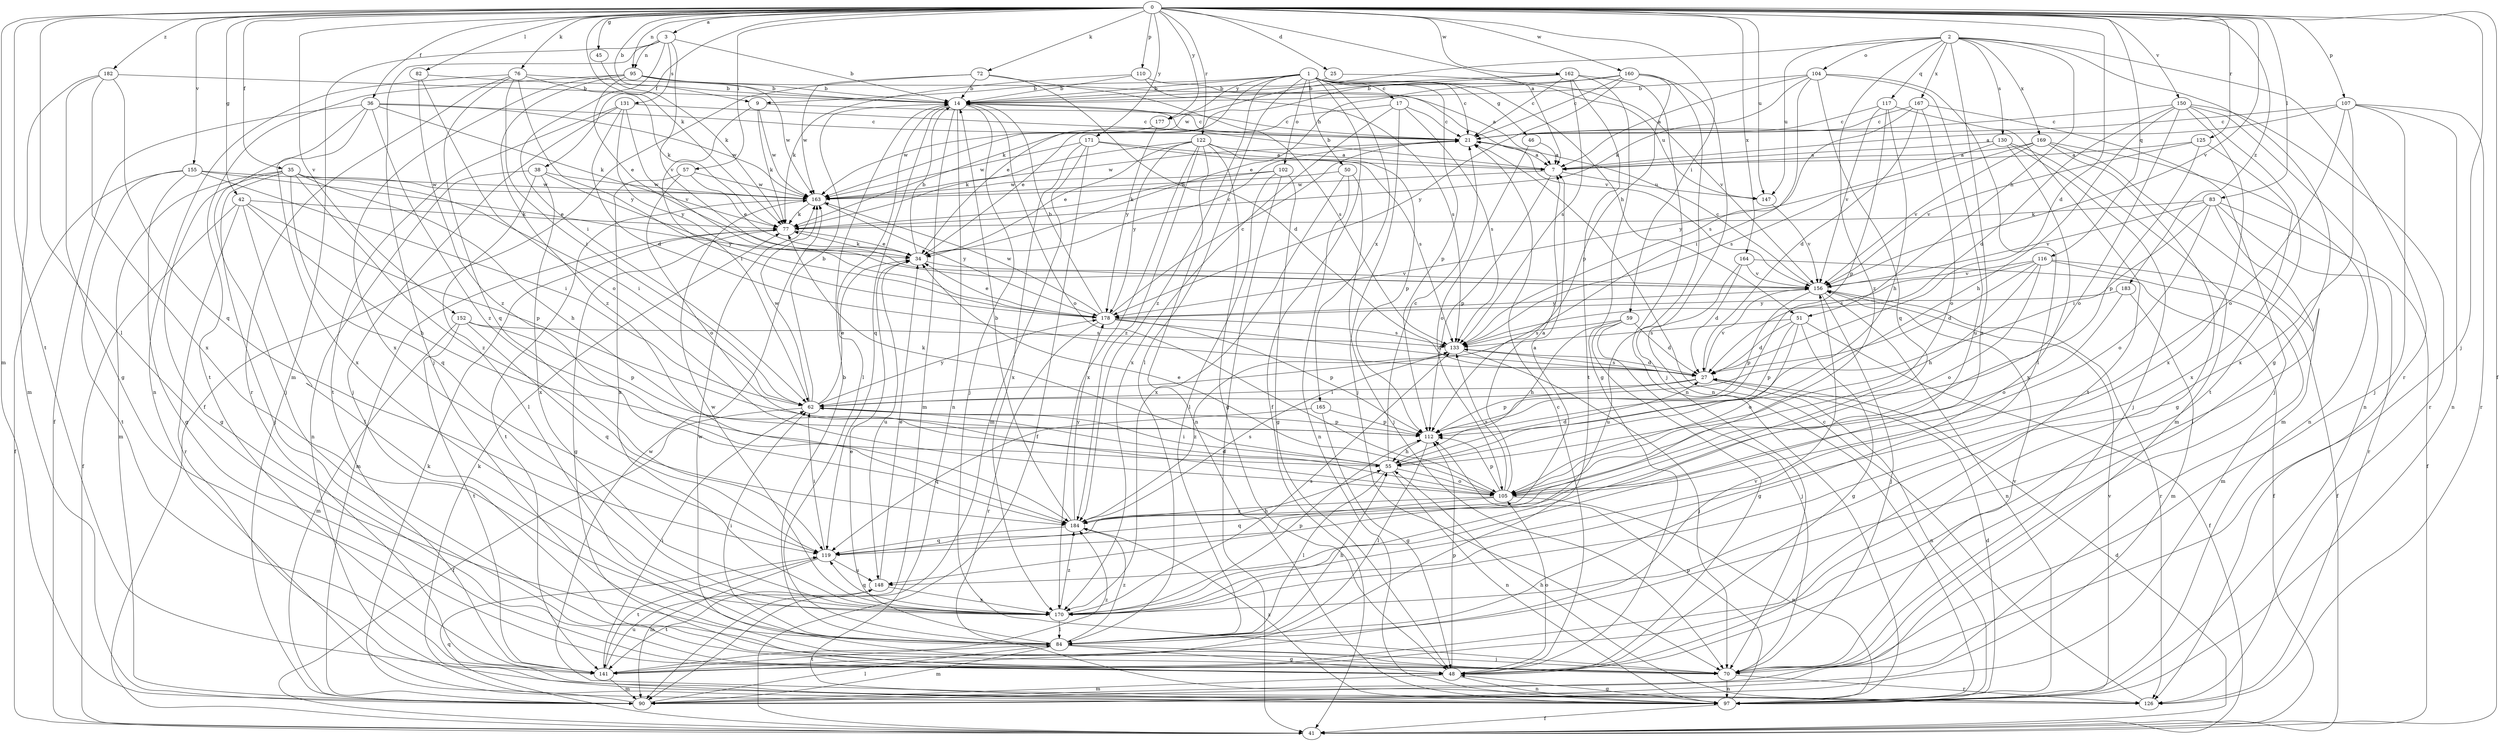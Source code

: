 strict digraph  {
0;
1;
2;
3;
7;
9;
14;
17;
21;
25;
27;
34;
35;
36;
38;
41;
42;
45;
46;
48;
50;
51;
55;
57;
59;
62;
70;
72;
76;
77;
82;
83;
84;
90;
95;
97;
102;
104;
105;
107;
110;
112;
116;
117;
119;
122;
125;
126;
130;
131;
133;
141;
147;
148;
150;
152;
155;
156;
160;
162;
163;
164;
165;
167;
169;
170;
171;
177;
178;
182;
183;
184;
0 -> 3  [label=a];
0 -> 7  [label=a];
0 -> 9  [label=b];
0 -> 25  [label=d];
0 -> 27  [label=d];
0 -> 35  [label=f];
0 -> 36  [label=f];
0 -> 38  [label=f];
0 -> 41  [label=f];
0 -> 42  [label=g];
0 -> 45  [label=g];
0 -> 57  [label=i];
0 -> 59  [label=i];
0 -> 70  [label=j];
0 -> 72  [label=k];
0 -> 76  [label=k];
0 -> 77  [label=k];
0 -> 82  [label=l];
0 -> 83  [label=l];
0 -> 84  [label=l];
0 -> 90  [label=m];
0 -> 95  [label=n];
0 -> 107  [label=p];
0 -> 110  [label=p];
0 -> 116  [label=q];
0 -> 122  [label=r];
0 -> 125  [label=r];
0 -> 141  [label=t];
0 -> 147  [label=u];
0 -> 150  [label=v];
0 -> 152  [label=v];
0 -> 155  [label=v];
0 -> 156  [label=v];
0 -> 160  [label=w];
0 -> 162  [label=w];
0 -> 164  [label=x];
0 -> 171  [label=y];
0 -> 177  [label=y];
0 -> 182  [label=z];
0 -> 183  [label=z];
1 -> 9  [label=b];
1 -> 14  [label=b];
1 -> 17  [label=c];
1 -> 21  [label=c];
1 -> 34  [label=e];
1 -> 41  [label=f];
1 -> 46  [label=g];
1 -> 50  [label=h];
1 -> 51  [label=h];
1 -> 84  [label=l];
1 -> 102  [label=o];
1 -> 112  [label=p];
1 -> 147  [label=u];
1 -> 165  [label=x];
1 -> 177  [label=y];
1 -> 184  [label=z];
2 -> 48  [label=g];
2 -> 51  [label=h];
2 -> 104  [label=o];
2 -> 117  [label=q];
2 -> 126  [label=r];
2 -> 130  [label=s];
2 -> 147  [label=u];
2 -> 163  [label=w];
2 -> 167  [label=x];
2 -> 169  [label=x];
2 -> 170  [label=x];
2 -> 184  [label=z];
3 -> 14  [label=b];
3 -> 62  [label=i];
3 -> 70  [label=j];
3 -> 90  [label=m];
3 -> 95  [label=n];
3 -> 131  [label=s];
3 -> 156  [label=v];
7 -> 14  [label=b];
7 -> 112  [label=p];
7 -> 147  [label=u];
7 -> 163  [label=w];
9 -> 21  [label=c];
9 -> 62  [label=i];
9 -> 77  [label=k];
9 -> 163  [label=w];
14 -> 21  [label=c];
14 -> 70  [label=j];
14 -> 84  [label=l];
14 -> 90  [label=m];
14 -> 97  [label=n];
14 -> 105  [label=o];
14 -> 119  [label=q];
17 -> 21  [label=c];
17 -> 34  [label=e];
17 -> 70  [label=j];
17 -> 133  [label=s];
17 -> 170  [label=x];
21 -> 7  [label=a];
21 -> 163  [label=w];
25 -> 14  [label=b];
25 -> 156  [label=v];
27 -> 62  [label=i];
27 -> 97  [label=n];
27 -> 112  [label=p];
27 -> 133  [label=s];
27 -> 156  [label=v];
34 -> 14  [label=b];
34 -> 21  [label=c];
34 -> 77  [label=k];
34 -> 148  [label=u];
34 -> 156  [label=v];
35 -> 48  [label=g];
35 -> 55  [label=h];
35 -> 62  [label=i];
35 -> 70  [label=j];
35 -> 90  [label=m];
35 -> 119  [label=q];
35 -> 163  [label=w];
35 -> 184  [label=z];
36 -> 21  [label=c];
36 -> 41  [label=f];
36 -> 70  [label=j];
36 -> 77  [label=k];
36 -> 163  [label=w];
36 -> 170  [label=x];
36 -> 184  [label=z];
38 -> 84  [label=l];
38 -> 97  [label=n];
38 -> 163  [label=w];
38 -> 170  [label=x];
38 -> 178  [label=y];
41 -> 27  [label=d];
41 -> 119  [label=q];
42 -> 41  [label=f];
42 -> 55  [label=h];
42 -> 77  [label=k];
42 -> 84  [label=l];
42 -> 112  [label=p];
42 -> 126  [label=r];
45 -> 77  [label=k];
46 -> 7  [label=a];
46 -> 105  [label=o];
48 -> 21  [label=c];
48 -> 90  [label=m];
48 -> 97  [label=n];
48 -> 105  [label=o];
48 -> 112  [label=p];
50 -> 70  [label=j];
50 -> 97  [label=n];
50 -> 163  [label=w];
50 -> 170  [label=x];
51 -> 27  [label=d];
51 -> 41  [label=f];
51 -> 48  [label=g];
51 -> 105  [label=o];
51 -> 112  [label=p];
51 -> 133  [label=s];
55 -> 21  [label=c];
55 -> 27  [label=d];
55 -> 62  [label=i];
55 -> 77  [label=k];
55 -> 84  [label=l];
55 -> 97  [label=n];
55 -> 105  [label=o];
57 -> 34  [label=e];
57 -> 105  [label=o];
57 -> 163  [label=w];
57 -> 170  [label=x];
59 -> 27  [label=d];
59 -> 48  [label=g];
59 -> 55  [label=h];
59 -> 70  [label=j];
59 -> 133  [label=s];
62 -> 14  [label=b];
62 -> 34  [label=e];
62 -> 41  [label=f];
62 -> 105  [label=o];
62 -> 112  [label=p];
62 -> 163  [label=w];
62 -> 178  [label=y];
70 -> 97  [label=n];
70 -> 126  [label=r];
70 -> 156  [label=v];
70 -> 163  [label=w];
72 -> 14  [label=b];
72 -> 27  [label=d];
72 -> 41  [label=f];
72 -> 133  [label=s];
72 -> 163  [label=w];
76 -> 14  [label=b];
76 -> 62  [label=i];
76 -> 77  [label=k];
76 -> 97  [label=n];
76 -> 119  [label=q];
76 -> 126  [label=r];
76 -> 178  [label=y];
77 -> 34  [label=e];
77 -> 48  [label=g];
77 -> 90  [label=m];
82 -> 14  [label=b];
82 -> 105  [label=o];
82 -> 184  [label=z];
83 -> 41  [label=f];
83 -> 62  [label=i];
83 -> 77  [label=k];
83 -> 84  [label=l];
83 -> 105  [label=o];
83 -> 126  [label=r];
83 -> 156  [label=v];
84 -> 14  [label=b];
84 -> 34  [label=e];
84 -> 48  [label=g];
84 -> 55  [label=h];
84 -> 62  [label=i];
84 -> 70  [label=j];
84 -> 90  [label=m];
84 -> 141  [label=t];
84 -> 184  [label=z];
90 -> 77  [label=k];
90 -> 84  [label=l];
95 -> 7  [label=a];
95 -> 14  [label=b];
95 -> 34  [label=e];
95 -> 141  [label=t];
95 -> 163  [label=w];
95 -> 170  [label=x];
95 -> 184  [label=z];
97 -> 27  [label=d];
97 -> 41  [label=f];
97 -> 48  [label=g];
97 -> 77  [label=k];
97 -> 112  [label=p];
97 -> 156  [label=v];
97 -> 184  [label=z];
102 -> 41  [label=f];
102 -> 48  [label=g];
102 -> 77  [label=k];
102 -> 84  [label=l];
102 -> 163  [label=w];
104 -> 7  [label=a];
104 -> 14  [label=b];
104 -> 62  [label=i];
104 -> 77  [label=k];
104 -> 84  [label=l];
104 -> 119  [label=q];
104 -> 148  [label=u];
105 -> 7  [label=a];
105 -> 34  [label=e];
105 -> 97  [label=n];
105 -> 112  [label=p];
105 -> 119  [label=q];
105 -> 133  [label=s];
105 -> 184  [label=z];
107 -> 7  [label=a];
107 -> 21  [label=c];
107 -> 70  [label=j];
107 -> 97  [label=n];
107 -> 105  [label=o];
107 -> 126  [label=r];
107 -> 170  [label=x];
110 -> 14  [label=b];
110 -> 77  [label=k];
110 -> 133  [label=s];
110 -> 156  [label=v];
112 -> 55  [label=h];
112 -> 84  [label=l];
116 -> 27  [label=d];
116 -> 41  [label=f];
116 -> 55  [label=h];
116 -> 90  [label=m];
116 -> 105  [label=o];
116 -> 133  [label=s];
116 -> 156  [label=v];
117 -> 21  [label=c];
117 -> 55  [label=h];
117 -> 112  [label=p];
117 -> 141  [label=t];
117 -> 156  [label=v];
119 -> 55  [label=h];
119 -> 62  [label=i];
119 -> 90  [label=m];
119 -> 141  [label=t];
119 -> 148  [label=u];
122 -> 7  [label=a];
122 -> 34  [label=e];
122 -> 48  [label=g];
122 -> 77  [label=k];
122 -> 97  [label=n];
122 -> 112  [label=p];
122 -> 170  [label=x];
122 -> 178  [label=y];
122 -> 184  [label=z];
125 -> 7  [label=a];
125 -> 112  [label=p];
125 -> 156  [label=v];
125 -> 170  [label=x];
126 -> 21  [label=c];
126 -> 55  [label=h];
126 -> 163  [label=w];
130 -> 7  [label=a];
130 -> 70  [label=j];
130 -> 90  [label=m];
130 -> 170  [label=x];
130 -> 178  [label=y];
131 -> 21  [label=c];
131 -> 27  [label=d];
131 -> 70  [label=j];
131 -> 141  [label=t];
131 -> 156  [label=v];
131 -> 178  [label=y];
133 -> 27  [label=d];
133 -> 70  [label=j];
133 -> 184  [label=z];
141 -> 62  [label=i];
141 -> 90  [label=m];
141 -> 148  [label=u];
141 -> 156  [label=v];
141 -> 184  [label=z];
147 -> 156  [label=v];
148 -> 34  [label=e];
148 -> 141  [label=t];
148 -> 170  [label=x];
150 -> 21  [label=c];
150 -> 27  [label=d];
150 -> 55  [label=h];
150 -> 97  [label=n];
150 -> 105  [label=o];
150 -> 126  [label=r];
150 -> 141  [label=t];
150 -> 170  [label=x];
152 -> 90  [label=m];
152 -> 112  [label=p];
152 -> 119  [label=q];
152 -> 133  [label=s];
152 -> 141  [label=t];
155 -> 34  [label=e];
155 -> 41  [label=f];
155 -> 48  [label=g];
155 -> 62  [label=i];
155 -> 141  [label=t];
155 -> 163  [label=w];
156 -> 21  [label=c];
156 -> 70  [label=j];
156 -> 97  [label=n];
156 -> 112  [label=p];
156 -> 126  [label=r];
156 -> 178  [label=y];
160 -> 14  [label=b];
160 -> 21  [label=c];
160 -> 34  [label=e];
160 -> 70  [label=j];
160 -> 97  [label=n];
160 -> 112  [label=p];
160 -> 178  [label=y];
162 -> 14  [label=b];
162 -> 21  [label=c];
162 -> 48  [label=g];
162 -> 77  [label=k];
162 -> 97  [label=n];
162 -> 133  [label=s];
162 -> 141  [label=t];
163 -> 77  [label=k];
163 -> 141  [label=t];
163 -> 178  [label=y];
164 -> 27  [label=d];
164 -> 41  [label=f];
164 -> 148  [label=u];
164 -> 156  [label=v];
165 -> 48  [label=g];
165 -> 112  [label=p];
165 -> 119  [label=q];
167 -> 21  [label=c];
167 -> 27  [label=d];
167 -> 70  [label=j];
167 -> 105  [label=o];
167 -> 133  [label=s];
169 -> 7  [label=a];
169 -> 48  [label=g];
169 -> 90  [label=m];
169 -> 97  [label=n];
169 -> 133  [label=s];
169 -> 156  [label=v];
170 -> 84  [label=l];
170 -> 112  [label=p];
170 -> 119  [label=q];
170 -> 133  [label=s];
170 -> 163  [label=w];
170 -> 184  [label=z];
171 -> 7  [label=a];
171 -> 41  [label=f];
171 -> 90  [label=m];
171 -> 133  [label=s];
171 -> 163  [label=w];
171 -> 170  [label=x];
177 -> 163  [label=w];
177 -> 178  [label=y];
178 -> 14  [label=b];
178 -> 21  [label=c];
178 -> 27  [label=d];
178 -> 34  [label=e];
178 -> 112  [label=p];
178 -> 126  [label=r];
178 -> 133  [label=s];
178 -> 163  [label=w];
182 -> 14  [label=b];
182 -> 48  [label=g];
182 -> 90  [label=m];
182 -> 119  [label=q];
182 -> 170  [label=x];
183 -> 90  [label=m];
183 -> 105  [label=o];
183 -> 178  [label=y];
184 -> 7  [label=a];
184 -> 14  [label=b];
184 -> 119  [label=q];
184 -> 133  [label=s];
184 -> 178  [label=y];
}

